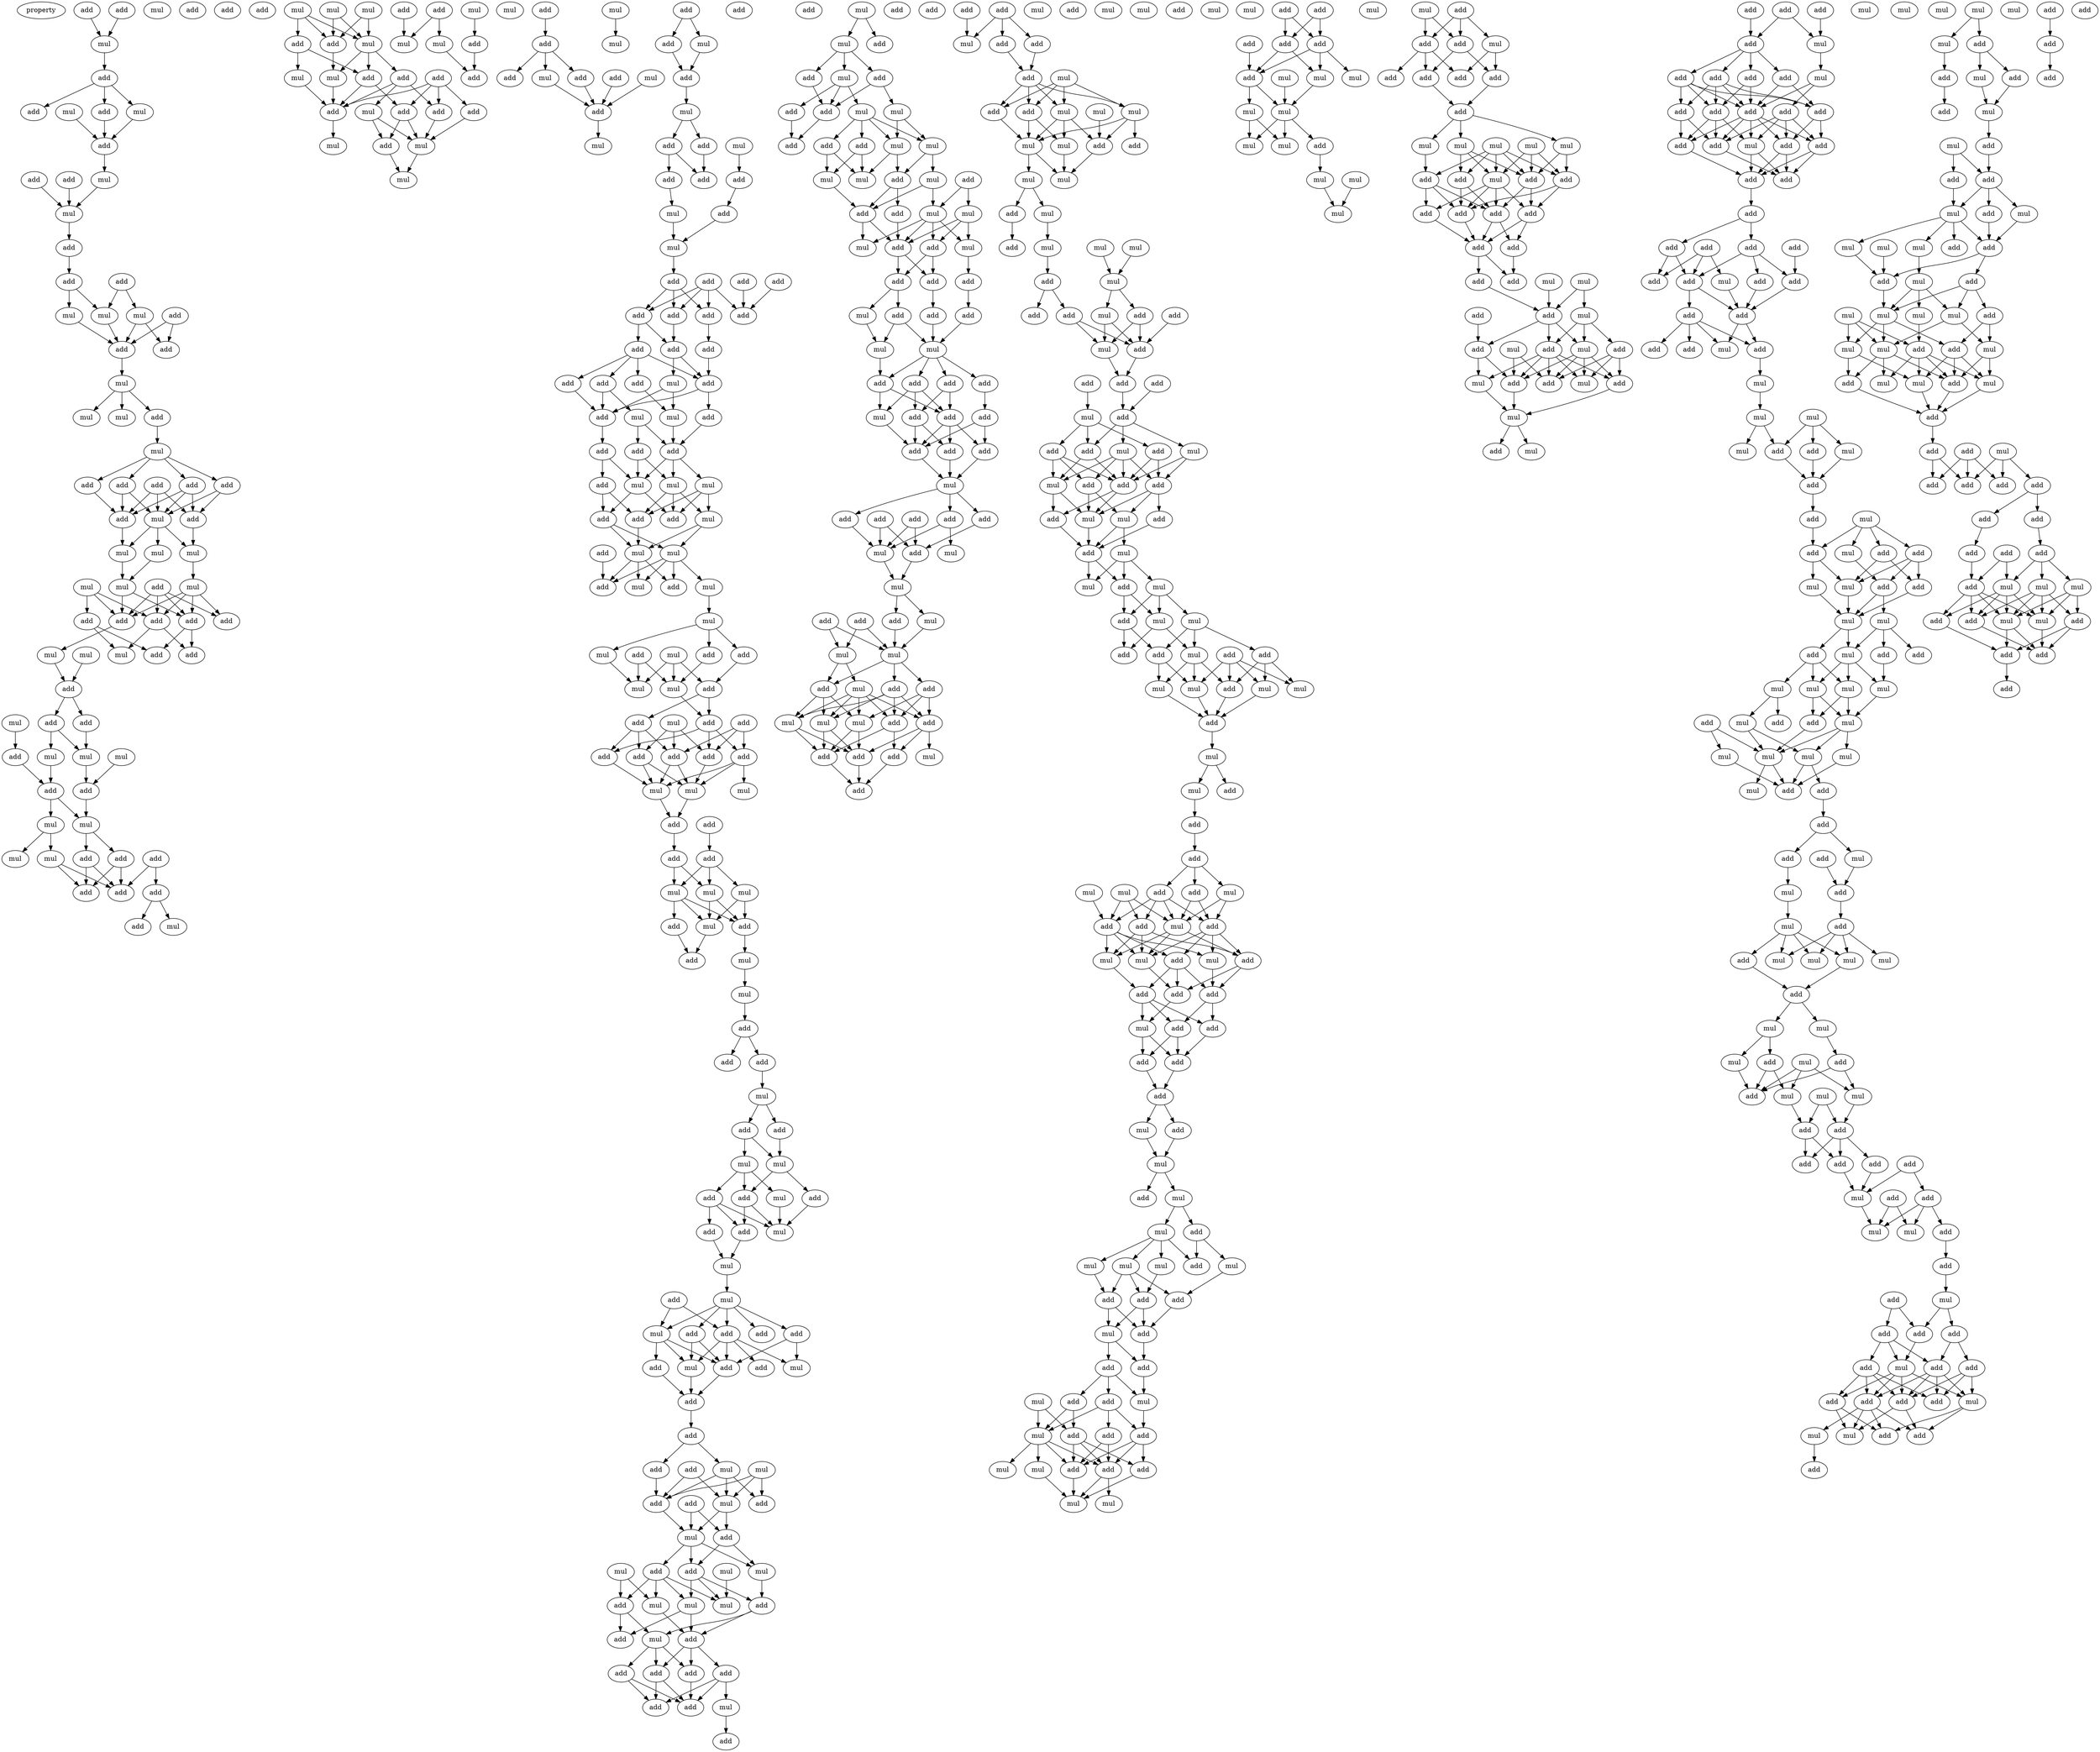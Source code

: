 digraph {
    node [fontcolor=black]
    property [mul=2,lf=1.9]
    0 [ label = add ];
    1 [ label = add ];
    2 [ label = mul ];
    3 [ label = add ];
    4 [ label = mul ];
    5 [ label = mul ];
    6 [ label = add ];
    7 [ label = add ];
    8 [ label = mul ];
    9 [ label = add ];
    10 [ label = add ];
    11 [ label = add ];
    12 [ label = add ];
    13 [ label = mul ];
    14 [ label = add ];
    15 [ label = add ];
    16 [ label = mul ];
    17 [ label = add ];
    18 [ label = add ];
    19 [ label = add ];
    20 [ label = mul ];
    21 [ label = add ];
    22 [ label = mul ];
    23 [ label = mul ];
    24 [ label = add ];
    25 [ label = add ];
    26 [ label = mul ];
    27 [ label = mul ];
    28 [ label = mul ];
    29 [ label = add ];
    30 [ label = mul ];
    31 [ label = add ];
    32 [ label = add ];
    33 [ label = add ];
    34 [ label = add ];
    35 [ label = add ];
    36 [ label = mul ];
    37 [ label = add ];
    38 [ label = add ];
    39 [ label = mul ];
    40 [ label = mul ];
    41 [ label = mul ];
    42 [ label = add ];
    43 [ label = mul ];
    44 [ label = mul ];
    45 [ label = mul ];
    46 [ label = add ];
    47 [ label = add ];
    48 [ label = add ];
    49 [ label = add ];
    50 [ label = add ];
    51 [ label = mul ];
    52 [ label = mul ];
    53 [ label = add ];
    54 [ label = add ];
    55 [ label = mul ];
    56 [ label = add ];
    57 [ label = add ];
    58 [ label = mul ];
    59 [ label = add ];
    60 [ label = add ];
    61 [ label = mul ];
    62 [ label = mul ];
    63 [ label = mul ];
    64 [ label = add ];
    65 [ label = add ];
    66 [ label = mul ];
    67 [ label = mul ];
    68 [ label = mul ];
    69 [ label = add ];
    70 [ label = mul ];
    71 [ label = add ];
    72 [ label = add ];
    73 [ label = add ];
    74 [ label = add ];
    75 [ label = add ];
    76 [ label = add ];
    77 [ label = mul ];
    78 [ label = mul ];
    79 [ label = mul ];
    80 [ label = mul ];
    81 [ label = mul ];
    82 [ label = add ];
    83 [ label = add ];
    84 [ label = add ];
    85 [ label = mul ];
    86 [ label = mul ];
    87 [ label = add ];
    88 [ label = add ];
    89 [ label = mul ];
    90 [ label = add ];
    91 [ label = add ];
    92 [ label = add ];
    93 [ label = add ];
    94 [ label = mul ];
    95 [ label = add ];
    96 [ label = mul ];
    97 [ label = mul ];
    98 [ label = add ];
    99 [ label = mul ];
    100 [ label = add ];
    101 [ label = mul ];
    102 [ label = add ];
    103 [ label = mul ];
    104 [ label = mul ];
    105 [ label = add ];
    106 [ label = add ];
    107 [ label = add ];
    108 [ label = add ];
    109 [ label = mul ];
    110 [ label = add ];
    111 [ label = add ];
    112 [ label = mul ];
    113 [ label = add ];
    114 [ label = mul ];
    115 [ label = mul ];
    116 [ label = mul ];
    117 [ label = add ];
    118 [ label = add ];
    119 [ label = add ];
    120 [ label = mul ];
    121 [ label = add ];
    122 [ label = mul ];
    123 [ label = add ];
    124 [ label = mul ];
    125 [ label = add ];
    126 [ label = add ];
    127 [ label = add ];
    128 [ label = add ];
    129 [ label = add ];
    130 [ label = mul ];
    131 [ label = add ];
    132 [ label = mul ];
    133 [ label = add ];
    134 [ label = add ];
    135 [ label = add ];
    136 [ label = add ];
    137 [ label = add ];
    138 [ label = add ];
    139 [ label = add ];
    140 [ label = add ];
    141 [ label = add ];
    142 [ label = add ];
    143 [ label = add ];
    144 [ label = mul ];
    145 [ label = add ];
    146 [ label = add ];
    147 [ label = add ];
    148 [ label = add ];
    149 [ label = add ];
    150 [ label = mul ];
    151 [ label = add ];
    152 [ label = mul ];
    153 [ label = add ];
    154 [ label = add ];
    155 [ label = add ];
    156 [ label = mul ];
    157 [ label = mul ];
    158 [ label = mul ];
    159 [ label = add ];
    160 [ label = add ];
    161 [ label = add ];
    162 [ label = mul ];
    163 [ label = add ];
    164 [ label = mul ];
    165 [ label = mul ];
    166 [ label = add ];
    167 [ label = add ];
    168 [ label = mul ];
    169 [ label = add ];
    170 [ label = mul ];
    171 [ label = mul ];
    172 [ label = add ];
    173 [ label = add ];
    174 [ label = add ];
    175 [ label = mul ];
    176 [ label = mul ];
    177 [ label = add ];
    178 [ label = mul ];
    179 [ label = mul ];
    180 [ label = add ];
    181 [ label = mul ];
    182 [ label = add ];
    183 [ label = add ];
    184 [ label = add ];
    185 [ label = add ];
    186 [ label = add ];
    187 [ label = add ];
    188 [ label = add ];
    189 [ label = mul ];
    190 [ label = mul ];
    191 [ label = mul ];
    192 [ label = add ];
    193 [ label = add ];
    194 [ label = add ];
    195 [ label = add ];
    196 [ label = mul ];
    197 [ label = mul ];
    198 [ label = mul ];
    199 [ label = mul ];
    200 [ label = add ];
    201 [ label = add ];
    202 [ label = mul ];
    203 [ label = add ];
    204 [ label = mul ];
    205 [ label = add ];
    206 [ label = add ];
    207 [ label = add ];
    208 [ label = mul ];
    209 [ label = add ];
    210 [ label = add ];
    211 [ label = mul ];
    212 [ label = mul ];
    213 [ label = mul ];
    214 [ label = add ];
    215 [ label = add ];
    216 [ label = add ];
    217 [ label = mul ];
    218 [ label = add ];
    219 [ label = add ];
    220 [ label = mul ];
    221 [ label = mul ];
    222 [ label = add ];
    223 [ label = mul ];
    224 [ label = add ];
    225 [ label = add ];
    226 [ label = add ];
    227 [ label = add ];
    228 [ label = add ];
    229 [ label = add ];
    230 [ label = mul ];
    231 [ label = mul ];
    232 [ label = add ];
    233 [ label = add ];
    234 [ label = add ];
    235 [ label = mul ];
    236 [ label = add ];
    237 [ label = add ];
    238 [ label = mul ];
    239 [ label = mul ];
    240 [ label = add ];
    241 [ label = add ];
    242 [ label = add ];
    243 [ label = mul ];
    244 [ label = add ];
    245 [ label = mul ];
    246 [ label = add ];
    247 [ label = add ];
    248 [ label = mul ];
    249 [ label = mul ];
    250 [ label = mul ];
    251 [ label = add ];
    252 [ label = mul ];
    253 [ label = mul ];
    254 [ label = add ];
    255 [ label = add ];
    256 [ label = add ];
    257 [ label = mul ];
    258 [ label = add ];
    259 [ label = add ];
    260 [ label = add ];
    261 [ label = add ];
    262 [ label = mul ];
    263 [ label = add ];
    264 [ label = add ];
    265 [ label = add ];
    266 [ label = mul ];
    267 [ label = mul ];
    268 [ label = add ];
    269 [ label = add ];
    270 [ label = add ];
    271 [ label = add ];
    272 [ label = mul ];
    273 [ label = mul ];
    274 [ label = add ];
    275 [ label = mul ];
    276 [ label = add ];
    277 [ label = add ];
    278 [ label = add ];
    279 [ label = mul ];
    280 [ label = add ];
    281 [ label = mul ];
    282 [ label = add ];
    283 [ label = mul ];
    284 [ label = add ];
    285 [ label = mul ];
    286 [ label = mul ];
    287 [ label = add ];
    288 [ label = add ];
    289 [ label = mul ];
    290 [ label = mul ];
    291 [ label = mul ];
    292 [ label = add ];
    293 [ label = mul ];
    294 [ label = add ];
    295 [ label = add ];
    296 [ label = add ];
    297 [ label = add ];
    298 [ label = mul ];
    299 [ label = add ];
    300 [ label = add ];
    301 [ label = add ];
    302 [ label = mul ];
    303 [ label = mul ];
    304 [ label = add ];
    305 [ label = add ];
    306 [ label = add ];
    307 [ label = add ];
    308 [ label = add ];
    309 [ label = add ];
    310 [ label = add ];
    311 [ label = mul ];
    312 [ label = add ];
    313 [ label = add ];
    314 [ label = add ];
    315 [ label = add ];
    316 [ label = mul ];
    317 [ label = add ];
    318 [ label = add ];
    319 [ label = add ];
    320 [ label = add ];
    321 [ label = add ];
    322 [ label = mul ];
    323 [ label = mul ];
    324 [ label = add ];
    325 [ label = mul ];
    326 [ label = add ];
    327 [ label = add ];
    328 [ label = mul ];
    329 [ label = add ];
    330 [ label = mul ];
    331 [ label = mul ];
    332 [ label = mul ];
    333 [ label = add ];
    334 [ label = add ];
    335 [ label = add ];
    336 [ label = mul ];
    337 [ label = mul ];
    338 [ label = mul ];
    339 [ label = add ];
    340 [ label = add ];
    341 [ label = add ];
    342 [ label = add ];
    343 [ label = mul ];
    344 [ label = add ];
    345 [ label = add ];
    346 [ label = add ];
    347 [ label = add ];
    348 [ label = add ];
    349 [ label = add ];
    350 [ label = mul ];
    351 [ label = add ];
    352 [ label = mul ];
    353 [ label = mul ];
    354 [ label = add ];
    355 [ label = mul ];
    356 [ label = mul ];
    357 [ label = add ];
    358 [ label = add ];
    359 [ label = mul ];
    360 [ label = mul ];
    361 [ label = add ];
    362 [ label = mul ];
    363 [ label = mul ];
    364 [ label = add ];
    365 [ label = mul ];
    366 [ label = add ];
    367 [ label = mul ];
    368 [ label = mul ];
    369 [ label = mul ];
    370 [ label = add ];
    371 [ label = mul ];
    372 [ label = add ];
    373 [ label = add ];
    374 [ label = add ];
    375 [ label = add ];
    376 [ label = mul ];
    377 [ label = mul ];
    378 [ label = add ];
    379 [ label = add ];
    380 [ label = mul ];
    381 [ label = add ];
    382 [ label = add ];
    383 [ label = add ];
    384 [ label = mul ];
    385 [ label = add ];
    386 [ label = mul ];
    387 [ label = add ];
    388 [ label = add ];
    389 [ label = mul ];
    390 [ label = add ];
    391 [ label = mul ];
    392 [ label = add ];
    393 [ label = add ];
    394 [ label = add ];
    395 [ label = add ];
    396 [ label = add ];
    397 [ label = mul ];
    398 [ label = mul ];
    399 [ label = mul ];
    400 [ label = add ];
    401 [ label = mul ];
    402 [ label = mul ];
    403 [ label = mul ];
    404 [ label = mul ];
    405 [ label = add ];
    406 [ label = add ];
    407 [ label = mul ];
    408 [ label = mul ];
    409 [ label = add ];
    410 [ label = mul ];
    411 [ label = add ];
    412 [ label = add ];
    413 [ label = add ];
    414 [ label = add ];
    415 [ label = mul ];
    416 [ label = mul ];
    417 [ label = mul ];
    418 [ label = mul ];
    419 [ label = add ];
    420 [ label = mul ];
    421 [ label = mul ];
    422 [ label = add ];
    423 [ label = add ];
    424 [ label = add ];
    425 [ label = add ];
    426 [ label = mul ];
    427 [ label = mul ];
    428 [ label = mul ];
    429 [ label = add ];
    430 [ label = add ];
    431 [ label = mul ];
    432 [ label = add ];
    433 [ label = add ];
    434 [ label = add ];
    435 [ label = mul ];
    436 [ label = add ];
    437 [ label = mul ];
    438 [ label = mul ];
    439 [ label = add ];
    440 [ label = add ];
    441 [ label = add ];
    442 [ label = add ];
    443 [ label = add ];
    444 [ label = mul ];
    445 [ label = add ];
    446 [ label = add ];
    447 [ label = add ];
    448 [ label = add ];
    449 [ label = mul ];
    450 [ label = mul ];
    451 [ label = add ];
    452 [ label = mul ];
    453 [ label = add ];
    454 [ label = mul ];
    455 [ label = add ];
    456 [ label = mul ];
    457 [ label = mul ];
    458 [ label = add ];
    459 [ label = mul ];
    460 [ label = mul ];
    461 [ label = mul ];
    462 [ label = add ];
    463 [ label = add ];
    464 [ label = add ];
    465 [ label = mul ];
    466 [ label = add ];
    467 [ label = add ];
    468 [ label = add ];
    469 [ label = mul ];
    470 [ label = add ];
    471 [ label = add ];
    472 [ label = mul ];
    473 [ label = add ];
    474 [ label = mul ];
    475 [ label = add ];
    476 [ label = add ];
    477 [ label = mul ];
    478 [ label = add ];
    479 [ label = add ];
    480 [ label = mul ];
    481 [ label = add ];
    482 [ label = mul ];
    483 [ label = mul ];
    484 [ label = mul ];
    485 [ label = add ];
    486 [ label = add ];
    487 [ label = add ];
    488 [ label = add ];
    489 [ label = add ];
    490 [ label = mul ];
    491 [ label = add ];
    492 [ label = mul ];
    493 [ label = mul ];
    494 [ label = mul ];
    495 [ label = mul ];
    496 [ label = mul ];
    497 [ label = mul ];
    498 [ label = add ];
    499 [ label = mul ];
    500 [ label = mul ];
    501 [ label = mul ];
    502 [ label = mul ];
    503 [ label = mul ];
    504 [ label = add ];
    505 [ label = add ];
    506 [ label = mul ];
    507 [ label = add ];
    508 [ label = add ];
    509 [ label = add ];
    510 [ label = add ];
    511 [ label = add ];
    512 [ label = add ];
    513 [ label = mul ];
    514 [ label = mul ];
    515 [ label = mul ];
    516 [ label = mul ];
    517 [ label = mul ];
    518 [ label = mul ];
    519 [ label = add ];
    520 [ label = add ];
    521 [ label = add ];
    522 [ label = add ];
    523 [ label = add ];
    524 [ label = add ];
    525 [ label = add ];
    526 [ label = add ];
    527 [ label = add ];
    528 [ label = add ];
    529 [ label = mul ];
    530 [ label = add ];
    531 [ label = add ];
    532 [ label = mul ];
    533 [ label = add ];
    534 [ label = mul ];
    535 [ label = add ];
    536 [ label = mul ];
    537 [ label = add ];
    538 [ label = add ];
    539 [ label = mul ];
    540 [ label = add ];
    541 [ label = mul ];
    542 [ label = add ];
    543 [ label = add ];
    544 [ label = mul ];
    545 [ label = add ];
    546 [ label = mul ];
    547 [ label = add ];
    548 [ label = add ];
    549 [ label = add ];
    550 [ label = add ];
    551 [ label = mul ];
    552 [ label = mul ];
    553 [ label = add ];
    554 [ label = add ];
    555 [ label = add ];
    556 [ label = add ];
    557 [ label = add ];
    558 [ label = mul ];
    559 [ label = add ];
    560 [ label = add ];
    561 [ label = add ];
    562 [ label = add ];
    563 [ label = add ];
    564 [ label = add ];
    565 [ label = add ];
    566 [ label = add ];
    567 [ label = mul ];
    568 [ label = add ];
    569 [ label = add ];
    570 [ label = add ];
    571 [ label = add ];
    572 [ label = add ];
    573 [ label = add ];
    574 [ label = add ];
    575 [ label = add ];
    576 [ label = add ];
    577 [ label = mul ];
    578 [ label = add ];
    579 [ label = add ];
    580 [ label = add ];
    581 [ label = add ];
    582 [ label = add ];
    583 [ label = add ];
    584 [ label = mul ];
    585 [ label = add ];
    586 [ label = add ];
    587 [ label = mul ];
    588 [ label = mul ];
    589 [ label = mul ];
    590 [ label = mul ];
    591 [ label = mul ];
    592 [ label = add ];
    593 [ label = add ];
    594 [ label = mul ];
    595 [ label = mul ];
    596 [ label = add ];
    597 [ label = add ];
    598 [ label = mul ];
    599 [ label = add ];
    600 [ label = add ];
    601 [ label = add ];
    602 [ label = mul ];
    603 [ label = mul ];
    604 [ label = mul ];
    605 [ label = add ];
    606 [ label = add ];
    607 [ label = mul ];
    608 [ label = mul ];
    609 [ label = add ];
    610 [ label = add ];
    611 [ label = mul ];
    612 [ label = add ];
    613 [ label = mul ];
    614 [ label = mul ];
    615 [ label = mul ];
    616 [ label = mul ];
    617 [ label = add ];
    618 [ label = add ];
    619 [ label = mul ];
    620 [ label = mul ];
    621 [ label = add ];
    622 [ label = mul ];
    623 [ label = mul ];
    624 [ label = mul ];
    625 [ label = mul ];
    626 [ label = mul ];
    627 [ label = add ];
    628 [ label = add ];
    629 [ label = add ];
    630 [ label = add ];
    631 [ label = mul ];
    632 [ label = add ];
    633 [ label = mul ];
    634 [ label = mul ];
    635 [ label = add ];
    636 [ label = mul ];
    637 [ label = add ];
    638 [ label = mul ];
    639 [ label = add ];
    640 [ label = mul ];
    641 [ label = mul ];
    642 [ label = mul ];
    643 [ label = add ];
    644 [ label = mul ];
    645 [ label = mul ];
    646 [ label = mul ];
    647 [ label = mul ];
    648 [ label = add ];
    649 [ label = add ];
    650 [ label = mul ];
    651 [ label = add ];
    652 [ label = mul ];
    653 [ label = mul ];
    654 [ label = add ];
    655 [ label = add ];
    656 [ label = add ];
    657 [ label = add ];
    658 [ label = add ];
    659 [ label = add ];
    660 [ label = mul ];
    661 [ label = add ];
    662 [ label = add ];
    663 [ label = mul ];
    664 [ label = mul ];
    665 [ label = add ];
    666 [ label = add ];
    667 [ label = mul ];
    668 [ label = add ];
    669 [ label = add ];
    670 [ label = add ];
    671 [ label = add ];
    672 [ label = mul ];
    673 [ label = add ];
    674 [ label = add ];
    675 [ label = add ];
    676 [ label = add ];
    677 [ label = add ];
    678 [ label = add ];
    679 [ label = mul ];
    680 [ label = add ];
    681 [ label = add ];
    682 [ label = add ];
    683 [ label = mul ];
    684 [ label = mul ];
    685 [ label = add ];
    686 [ label = mul ];
    687 [ label = mul ];
    688 [ label = add ];
    689 [ label = mul ];
    690 [ label = mul ];
    691 [ label = add ];
    692 [ label = add ];
    693 [ label = add ];
    694 [ label = mul ];
    695 [ label = add ];
    696 [ label = mul ];
    697 [ label = add ];
    698 [ label = add ];
    699 [ label = add ];
    700 [ label = mul ];
    701 [ label = mul ];
    702 [ label = mul ];
    703 [ label = mul ];
    704 [ label = mul ];
    705 [ label = add ];
    706 [ label = add ];
    707 [ label = add ];
    708 [ label = mul ];
    709 [ label = add ];
    710 [ label = mul ];
    711 [ label = mul ];
    712 [ label = mul ];
    713 [ label = mul ];
    714 [ label = add ];
    715 [ label = mul ];
    716 [ label = add ];
    717 [ label = add ];
    718 [ label = mul ];
    719 [ label = mul ];
    720 [ label = mul ];
    721 [ label = mul ];
    722 [ label = mul ];
    723 [ label = add ];
    724 [ label = add ];
    725 [ label = add ];
    726 [ label = add ];
    727 [ label = mul ];
    728 [ label = add ];
    729 [ label = add ];
    730 [ label = add ];
    731 [ label = add ];
    732 [ label = add ];
    733 [ label = add ];
    734 [ label = add ];
    735 [ label = add ];
    736 [ label = add ];
    737 [ label = add ];
    738 [ label = add ];
    739 [ label = mul ];
    740 [ label = mul ];
    741 [ label = mul ];
    742 [ label = mul ];
    743 [ label = add ];
    744 [ label = add ];
    745 [ label = add ];
    746 [ label = mul ];
    747 [ label = add ];
    748 [ label = add ];
    749 [ label = add ];
    750 [ label = add ];
    751 [ label = add ];
    752 [ label = add ];
    753 [ label = add ];
    0 -> 2 [ name = 0 ];
    1 -> 2 [ name = 1 ];
    2 -> 3 [ name = 2 ];
    3 -> 5 [ name = 3 ];
    3 -> 6 [ name = 4 ];
    3 -> 7 [ name = 5 ];
    4 -> 9 [ name = 6 ];
    5 -> 9 [ name = 7 ];
    6 -> 9 [ name = 8 ];
    9 -> 13 [ name = 9 ];
    11 -> 16 [ name = 10 ];
    12 -> 16 [ name = 11 ];
    13 -> 16 [ name = 12 ];
    16 -> 17 [ name = 13 ];
    17 -> 19 [ name = 14 ];
    18 -> 22 [ name = 15 ];
    18 -> 23 [ name = 16 ];
    19 -> 20 [ name = 17 ];
    19 -> 22 [ name = 18 ];
    20 -> 25 [ name = 19 ];
    21 -> 24 [ name = 20 ];
    21 -> 25 [ name = 21 ];
    22 -> 25 [ name = 22 ];
    23 -> 24 [ name = 23 ];
    23 -> 25 [ name = 24 ];
    25 -> 26 [ name = 25 ];
    26 -> 27 [ name = 26 ];
    26 -> 28 [ name = 27 ];
    26 -> 29 [ name = 28 ];
    29 -> 30 [ name = 29 ];
    30 -> 31 [ name = 30 ];
    30 -> 32 [ name = 31 ];
    30 -> 33 [ name = 32 ];
    30 -> 35 [ name = 33 ];
    31 -> 36 [ name = 34 ];
    31 -> 37 [ name = 35 ];
    31 -> 38 [ name = 36 ];
    32 -> 36 [ name = 37 ];
    32 -> 37 [ name = 38 ];
    33 -> 36 [ name = 39 ];
    33 -> 38 [ name = 40 ];
    34 -> 36 [ name = 41 ];
    34 -> 37 [ name = 42 ];
    34 -> 38 [ name = 43 ];
    35 -> 37 [ name = 44 ];
    36 -> 39 [ name = 45 ];
    36 -> 40 [ name = 46 ];
    36 -> 41 [ name = 47 ];
    37 -> 41 [ name = 48 ];
    38 -> 39 [ name = 49 ];
    39 -> 43 [ name = 50 ];
    40 -> 44 [ name = 51 ];
    41 -> 44 [ name = 52 ];
    42 -> 46 [ name = 53 ];
    42 -> 47 [ name = 54 ];
    42 -> 48 [ name = 55 ];
    42 -> 50 [ name = 56 ];
    43 -> 46 [ name = 57 ];
    43 -> 47 [ name = 58 ];
    43 -> 48 [ name = 59 ];
    43 -> 50 [ name = 60 ];
    44 -> 47 [ name = 61 ];
    44 -> 50 [ name = 62 ];
    45 -> 46 [ name = 63 ];
    45 -> 49 [ name = 64 ];
    45 -> 50 [ name = 65 ];
    46 -> 51 [ name = 66 ];
    46 -> 54 [ name = 67 ];
    47 -> 53 [ name = 68 ];
    47 -> 54 [ name = 69 ];
    49 -> 51 [ name = 70 ];
    49 -> 53 [ name = 71 ];
    50 -> 55 [ name = 72 ];
    52 -> 56 [ name = 73 ];
    55 -> 56 [ name = 74 ];
    56 -> 57 [ name = 75 ];
    56 -> 59 [ name = 76 ];
    57 -> 62 [ name = 77 ];
    58 -> 60 [ name = 78 ];
    59 -> 61 [ name = 79 ];
    59 -> 62 [ name = 80 ];
    60 -> 65 [ name = 81 ];
    61 -> 65 [ name = 82 ];
    62 -> 64 [ name = 83 ];
    63 -> 64 [ name = 84 ];
    64 -> 67 [ name = 85 ];
    65 -> 66 [ name = 86 ];
    65 -> 67 [ name = 87 ];
    66 -> 68 [ name = 88 ];
    66 -> 70 [ name = 89 ];
    67 -> 71 [ name = 90 ];
    67 -> 72 [ name = 91 ];
    68 -> 74 [ name = 92 ];
    68 -> 75 [ name = 93 ];
    69 -> 73 [ name = 94 ];
    69 -> 75 [ name = 95 ];
    71 -> 74 [ name = 96 ];
    71 -> 75 [ name = 97 ];
    72 -> 74 [ name = 98 ];
    72 -> 75 [ name = 99 ];
    73 -> 76 [ name = 100 ];
    73 -> 77 [ name = 101 ];
    78 -> 81 [ name = 102 ];
    78 -> 83 [ name = 103 ];
    79 -> 81 [ name = 104 ];
    79 -> 83 [ name = 105 ];
    80 -> 81 [ name = 106 ];
    80 -> 82 [ name = 107 ];
    80 -> 83 [ name = 108 ];
    81 -> 86 [ name = 109 ];
    81 -> 87 [ name = 110 ];
    81 -> 88 [ name = 111 ];
    82 -> 85 [ name = 112 ];
    82 -> 88 [ name = 113 ];
    83 -> 86 [ name = 114 ];
    84 -> 90 [ name = 115 ];
    84 -> 91 [ name = 116 ];
    84 -> 92 [ name = 117 ];
    84 -> 93 [ name = 118 ];
    85 -> 91 [ name = 119 ];
    86 -> 91 [ name = 120 ];
    87 -> 89 [ name = 121 ];
    87 -> 91 [ name = 122 ];
    87 -> 92 [ name = 123 ];
    88 -> 91 [ name = 124 ];
    88 -> 93 [ name = 125 ];
    89 -> 95 [ name = 126 ];
    89 -> 96 [ name = 127 ];
    90 -> 96 [ name = 128 ];
    91 -> 94 [ name = 129 ];
    92 -> 96 [ name = 130 ];
    93 -> 95 [ name = 131 ];
    93 -> 96 [ name = 132 ];
    95 -> 97 [ name = 133 ];
    96 -> 97 [ name = 134 ];
    98 -> 104 [ name = 135 ];
    99 -> 102 [ name = 136 ];
    100 -> 103 [ name = 137 ];
    100 -> 104 [ name = 138 ];
    102 -> 106 [ name = 139 ];
    103 -> 106 [ name = 140 ];
    105 -> 107 [ name = 141 ];
    107 -> 108 [ name = 142 ];
    107 -> 109 [ name = 143 ];
    107 -> 111 [ name = 144 ];
    109 -> 113 [ name = 145 ];
    110 -> 113 [ name = 146 ];
    111 -> 113 [ name = 147 ];
    112 -> 113 [ name = 148 ];
    113 -> 115 [ name = 149 ];
    114 -> 116 [ name = 150 ];
    117 -> 119 [ name = 151 ];
    117 -> 120 [ name = 152 ];
    119 -> 121 [ name = 153 ];
    120 -> 121 [ name = 154 ];
    121 -> 122 [ name = 155 ];
    122 -> 123 [ name = 156 ];
    122 -> 125 [ name = 157 ];
    123 -> 126 [ name = 158 ];
    123 -> 127 [ name = 159 ];
    124 -> 128 [ name = 160 ];
    125 -> 126 [ name = 161 ];
    127 -> 130 [ name = 162 ];
    128 -> 131 [ name = 163 ];
    130 -> 132 [ name = 164 ];
    131 -> 132 [ name = 165 ];
    132 -> 135 [ name = 166 ];
    133 -> 140 [ name = 167 ];
    134 -> 137 [ name = 168 ];
    134 -> 138 [ name = 169 ];
    134 -> 139 [ name = 170 ];
    134 -> 140 [ name = 171 ];
    135 -> 137 [ name = 172 ];
    135 -> 138 [ name = 173 ];
    135 -> 139 [ name = 174 ];
    136 -> 140 [ name = 175 ];
    137 -> 141 [ name = 176 ];
    137 -> 143 [ name = 177 ];
    138 -> 142 [ name = 178 ];
    139 -> 143 [ name = 179 ];
    141 -> 145 [ name = 180 ];
    141 -> 146 [ name = 181 ];
    141 -> 147 [ name = 182 ];
    141 -> 148 [ name = 183 ];
    142 -> 146 [ name = 184 ];
    143 -> 144 [ name = 185 ];
    143 -> 146 [ name = 186 ];
    144 -> 149 [ name = 187 ];
    144 -> 150 [ name = 188 ];
    145 -> 150 [ name = 189 ];
    146 -> 149 [ name = 190 ];
    146 -> 151 [ name = 191 ];
    147 -> 149 [ name = 192 ];
    148 -> 149 [ name = 193 ];
    148 -> 152 [ name = 194 ];
    149 -> 153 [ name = 195 ];
    150 -> 154 [ name = 196 ];
    151 -> 154 [ name = 197 ];
    152 -> 154 [ name = 198 ];
    152 -> 155 [ name = 199 ];
    153 -> 158 [ name = 200 ];
    153 -> 159 [ name = 201 ];
    154 -> 156 [ name = 202 ];
    154 -> 157 [ name = 203 ];
    154 -> 158 [ name = 204 ];
    155 -> 157 [ name = 205 ];
    155 -> 158 [ name = 206 ];
    156 -> 160 [ name = 207 ];
    156 -> 162 [ name = 208 ];
    156 -> 163 [ name = 209 ];
    157 -> 160 [ name = 210 ];
    157 -> 162 [ name = 211 ];
    157 -> 163 [ name = 212 ];
    158 -> 161 [ name = 213 ];
    158 -> 163 [ name = 214 ];
    159 -> 160 [ name = 215 ];
    159 -> 161 [ name = 216 ];
    160 -> 164 [ name = 217 ];
    161 -> 164 [ name = 218 ];
    161 -> 165 [ name = 219 ];
    162 -> 164 [ name = 220 ];
    162 -> 165 [ name = 221 ];
    164 -> 167 [ name = 222 ];
    164 -> 169 [ name = 223 ];
    164 -> 170 [ name = 224 ];
    165 -> 167 [ name = 225 ];
    165 -> 168 [ name = 226 ];
    165 -> 169 [ name = 227 ];
    165 -> 170 [ name = 228 ];
    166 -> 167 [ name = 229 ];
    168 -> 171 [ name = 230 ];
    171 -> 173 [ name = 231 ];
    171 -> 174 [ name = 232 ];
    171 -> 175 [ name = 233 ];
    172 -> 178 [ name = 234 ];
    172 -> 179 [ name = 235 ];
    173 -> 177 [ name = 236 ];
    174 -> 179 [ name = 237 ];
    175 -> 178 [ name = 238 ];
    176 -> 177 [ name = 239 ];
    176 -> 178 [ name = 240 ];
    176 -> 179 [ name = 241 ];
    177 -> 180 [ name = 242 ];
    177 -> 183 [ name = 243 ];
    179 -> 180 [ name = 244 ];
    180 -> 184 [ name = 245 ];
    180 -> 186 [ name = 246 ];
    180 -> 187 [ name = 247 ];
    181 -> 184 [ name = 248 ];
    181 -> 185 [ name = 249 ];
    181 -> 188 [ name = 250 ];
    182 -> 184 [ name = 251 ];
    182 -> 185 [ name = 252 ];
    182 -> 187 [ name = 253 ];
    183 -> 185 [ name = 254 ];
    183 -> 186 [ name = 255 ];
    183 -> 188 [ name = 256 ];
    184 -> 190 [ name = 257 ];
    185 -> 190 [ name = 258 ];
    185 -> 191 [ name = 259 ];
    186 -> 191 [ name = 260 ];
    187 -> 189 [ name = 261 ];
    187 -> 190 [ name = 262 ];
    187 -> 191 [ name = 263 ];
    188 -> 190 [ name = 264 ];
    188 -> 191 [ name = 265 ];
    190 -> 193 [ name = 266 ];
    191 -> 193 [ name = 267 ];
    192 -> 195 [ name = 268 ];
    193 -> 194 [ name = 269 ];
    194 -> 196 [ name = 270 ];
    194 -> 198 [ name = 271 ];
    195 -> 196 [ name = 272 ];
    195 -> 197 [ name = 273 ];
    195 -> 198 [ name = 274 ];
    196 -> 199 [ name = 275 ];
    196 -> 200 [ name = 276 ];
    196 -> 201 [ name = 277 ];
    197 -> 199 [ name = 278 ];
    197 -> 200 [ name = 279 ];
    198 -> 199 [ name = 280 ];
    198 -> 200 [ name = 281 ];
    199 -> 203 [ name = 282 ];
    200 -> 202 [ name = 283 ];
    201 -> 203 [ name = 284 ];
    202 -> 204 [ name = 285 ];
    204 -> 205 [ name = 286 ];
    205 -> 206 [ name = 287 ];
    205 -> 207 [ name = 288 ];
    207 -> 208 [ name = 289 ];
    208 -> 209 [ name = 290 ];
    208 -> 210 [ name = 291 ];
    209 -> 211 [ name = 292 ];
    209 -> 212 [ name = 293 ];
    210 -> 212 [ name = 294 ];
    211 -> 213 [ name = 295 ];
    211 -> 215 [ name = 296 ];
    211 -> 216 [ name = 297 ];
    212 -> 214 [ name = 298 ];
    212 -> 215 [ name = 299 ];
    213 -> 217 [ name = 300 ];
    214 -> 217 [ name = 301 ];
    215 -> 217 [ name = 302 ];
    215 -> 219 [ name = 303 ];
    216 -> 217 [ name = 304 ];
    216 -> 218 [ name = 305 ];
    216 -> 219 [ name = 306 ];
    218 -> 220 [ name = 307 ];
    219 -> 220 [ name = 308 ];
    220 -> 221 [ name = 309 ];
    221 -> 223 [ name = 310 ];
    221 -> 224 [ name = 311 ];
    221 -> 225 [ name = 312 ];
    221 -> 226 [ name = 313 ];
    221 -> 227 [ name = 314 ];
    222 -> 223 [ name = 315 ];
    222 -> 226 [ name = 316 ];
    223 -> 228 [ name = 317 ];
    223 -> 229 [ name = 318 ];
    223 -> 231 [ name = 319 ];
    225 -> 228 [ name = 320 ];
    225 -> 231 [ name = 321 ];
    226 -> 228 [ name = 322 ];
    226 -> 230 [ name = 323 ];
    226 -> 231 [ name = 324 ];
    226 -> 232 [ name = 325 ];
    227 -> 228 [ name = 326 ];
    227 -> 230 [ name = 327 ];
    228 -> 233 [ name = 328 ];
    229 -> 233 [ name = 329 ];
    231 -> 233 [ name = 330 ];
    233 -> 234 [ name = 331 ];
    234 -> 237 [ name = 332 ];
    234 -> 238 [ name = 333 ];
    235 -> 239 [ name = 334 ];
    235 -> 240 [ name = 335 ];
    235 -> 242 [ name = 336 ];
    236 -> 239 [ name = 337 ];
    236 -> 240 [ name = 338 ];
    237 -> 240 [ name = 339 ];
    238 -> 239 [ name = 340 ];
    238 -> 240 [ name = 341 ];
    238 -> 242 [ name = 342 ];
    239 -> 243 [ name = 343 ];
    239 -> 244 [ name = 344 ];
    240 -> 243 [ name = 345 ];
    241 -> 243 [ name = 346 ];
    241 -> 244 [ name = 347 ];
    243 -> 245 [ name = 348 ];
    243 -> 246 [ name = 349 ];
    243 -> 247 [ name = 350 ];
    244 -> 245 [ name = 351 ];
    244 -> 246 [ name = 352 ];
    245 -> 254 [ name = 353 ];
    246 -> 250 [ name = 354 ];
    246 -> 253 [ name = 355 ];
    246 -> 254 [ name = 356 ];
    247 -> 250 [ name = 357 ];
    247 -> 251 [ name = 358 ];
    247 -> 252 [ name = 359 ];
    247 -> 253 [ name = 360 ];
    248 -> 250 [ name = 361 ];
    249 -> 251 [ name = 362 ];
    249 -> 252 [ name = 363 ];
    251 -> 255 [ name = 364 ];
    251 -> 257 [ name = 365 ];
    252 -> 256 [ name = 366 ];
    253 -> 255 [ name = 367 ];
    253 -> 256 [ name = 368 ];
    254 -> 256 [ name = 369 ];
    254 -> 257 [ name = 370 ];
    256 -> 259 [ name = 371 ];
    256 -> 260 [ name = 372 ];
    256 -> 261 [ name = 373 ];
    257 -> 258 [ name = 374 ];
    257 -> 259 [ name = 375 ];
    257 -> 261 [ name = 376 ];
    258 -> 263 [ name = 377 ];
    258 -> 264 [ name = 378 ];
    259 -> 264 [ name = 379 ];
    260 -> 262 [ name = 380 ];
    260 -> 263 [ name = 381 ];
    260 -> 264 [ name = 382 ];
    261 -> 263 [ name = 383 ];
    261 -> 264 [ name = 384 ];
    262 -> 265 [ name = 385 ];
    266 -> 267 [ name = 386 ];
    266 -> 268 [ name = 387 ];
    267 -> 269 [ name = 388 ];
    267 -> 270 [ name = 389 ];
    267 -> 272 [ name = 390 ];
    269 -> 274 [ name = 391 ];
    270 -> 274 [ name = 392 ];
    270 -> 275 [ name = 393 ];
    272 -> 273 [ name = 394 ];
    272 -> 274 [ name = 395 ];
    272 -> 276 [ name = 396 ];
    273 -> 277 [ name = 397 ];
    273 -> 279 [ name = 398 ];
    273 -> 280 [ name = 399 ];
    273 -> 281 [ name = 400 ];
    274 -> 278 [ name = 401 ];
    275 -> 279 [ name = 402 ];
    275 -> 281 [ name = 403 ];
    276 -> 278 [ name = 404 ];
    277 -> 285 [ name = 405 ];
    277 -> 286 [ name = 406 ];
    279 -> 282 [ name = 407 ];
    279 -> 285 [ name = 408 ];
    280 -> 285 [ name = 409 ];
    280 -> 286 [ name = 410 ];
    281 -> 282 [ name = 411 ];
    281 -> 283 [ name = 412 ];
    282 -> 287 [ name = 413 ];
    282 -> 288 [ name = 414 ];
    283 -> 288 [ name = 415 ];
    283 -> 290 [ name = 416 ];
    284 -> 289 [ name = 417 ];
    284 -> 290 [ name = 418 ];
    286 -> 288 [ name = 419 ];
    287 -> 292 [ name = 420 ];
    288 -> 292 [ name = 421 ];
    288 -> 293 [ name = 422 ];
    289 -> 291 [ name = 423 ];
    289 -> 292 [ name = 424 ];
    289 -> 294 [ name = 425 ];
    290 -> 291 [ name = 426 ];
    290 -> 292 [ name = 427 ];
    290 -> 293 [ name = 428 ];
    290 -> 294 [ name = 429 ];
    291 -> 297 [ name = 430 ];
    292 -> 295 [ name = 431 ];
    292 -> 296 [ name = 432 ];
    294 -> 295 [ name = 433 ];
    294 -> 296 [ name = 434 ];
    295 -> 298 [ name = 435 ];
    295 -> 299 [ name = 436 ];
    296 -> 301 [ name = 437 ];
    297 -> 300 [ name = 438 ];
    298 -> 303 [ name = 439 ];
    299 -> 302 [ name = 440 ];
    299 -> 303 [ name = 441 ];
    300 -> 302 [ name = 442 ];
    301 -> 302 [ name = 443 ];
    302 -> 304 [ name = 444 ];
    302 -> 305 [ name = 445 ];
    302 -> 306 [ name = 446 ];
    302 -> 307 [ name = 447 ];
    303 -> 306 [ name = 448 ];
    304 -> 309 [ name = 449 ];
    304 -> 312 [ name = 450 ];
    305 -> 309 [ name = 451 ];
    305 -> 311 [ name = 452 ];
    305 -> 312 [ name = 453 ];
    306 -> 309 [ name = 454 ];
    306 -> 311 [ name = 455 ];
    307 -> 310 [ name = 456 ];
    309 -> 313 [ name = 457 ];
    309 -> 314 [ name = 458 ];
    309 -> 315 [ name = 459 ];
    310 -> 314 [ name = 460 ];
    310 -> 315 [ name = 461 ];
    311 -> 314 [ name = 462 ];
    312 -> 313 [ name = 463 ];
    312 -> 314 [ name = 464 ];
    313 -> 316 [ name = 465 ];
    314 -> 316 [ name = 466 ];
    315 -> 316 [ name = 467 ];
    316 -> 318 [ name = 468 ];
    316 -> 319 [ name = 469 ];
    316 -> 321 [ name = 470 ];
    317 -> 322 [ name = 471 ];
    317 -> 324 [ name = 472 ];
    318 -> 322 [ name = 473 ];
    319 -> 324 [ name = 474 ];
    320 -> 322 [ name = 475 ];
    320 -> 324 [ name = 476 ];
    321 -> 322 [ name = 477 ];
    321 -> 323 [ name = 478 ];
    322 -> 325 [ name = 479 ];
    324 -> 325 [ name = 480 ];
    325 -> 326 [ name = 481 ];
    325 -> 328 [ name = 482 ];
    326 -> 330 [ name = 483 ];
    327 -> 330 [ name = 484 ];
    327 -> 331 [ name = 485 ];
    328 -> 330 [ name = 486 ];
    329 -> 330 [ name = 487 ];
    329 -> 331 [ name = 488 ];
    330 -> 333 [ name = 489 ];
    330 -> 334 [ name = 490 ];
    330 -> 335 [ name = 491 ];
    331 -> 332 [ name = 492 ];
    331 -> 333 [ name = 493 ];
    332 -> 336 [ name = 494 ];
    332 -> 337 [ name = 495 ];
    332 -> 338 [ name = 496 ];
    332 -> 339 [ name = 497 ];
    332 -> 340 [ name = 498 ];
    333 -> 336 [ name = 499 ];
    333 -> 337 [ name = 500 ];
    333 -> 338 [ name = 501 ];
    334 -> 337 [ name = 502 ];
    334 -> 339 [ name = 503 ];
    334 -> 340 [ name = 504 ];
    335 -> 336 [ name = 505 ];
    335 -> 338 [ name = 506 ];
    335 -> 339 [ name = 507 ];
    335 -> 340 [ name = 508 ];
    336 -> 342 [ name = 509 ];
    336 -> 344 [ name = 510 ];
    337 -> 342 [ name = 511 ];
    337 -> 344 [ name = 512 ];
    338 -> 342 [ name = 513 ];
    338 -> 344 [ name = 514 ];
    339 -> 341 [ name = 515 ];
    339 -> 342 [ name = 516 ];
    339 -> 343 [ name = 517 ];
    340 -> 341 [ name = 518 ];
    340 -> 344 [ name = 519 ];
    341 -> 345 [ name = 520 ];
    342 -> 345 [ name = 521 ];
    344 -> 345 [ name = 522 ];
    346 -> 350 [ name = 523 ];
    347 -> 348 [ name = 524 ];
    347 -> 349 [ name = 525 ];
    347 -> 350 [ name = 526 ];
    348 -> 351 [ name = 527 ];
    349 -> 351 [ name = 528 ];
    351 -> 353 [ name = 529 ];
    351 -> 354 [ name = 530 ];
    351 -> 355 [ name = 531 ];
    351 -> 357 [ name = 532 ];
    352 -> 353 [ name = 533 ];
    352 -> 354 [ name = 534 ];
    352 -> 355 [ name = 535 ];
    352 -> 357 [ name = 536 ];
    353 -> 358 [ name = 537 ];
    353 -> 360 [ name = 538 ];
    353 -> 361 [ name = 539 ];
    354 -> 359 [ name = 540 ];
    354 -> 360 [ name = 541 ];
    355 -> 359 [ name = 542 ];
    355 -> 360 [ name = 543 ];
    355 -> 361 [ name = 544 ];
    356 -> 361 [ name = 545 ];
    357 -> 360 [ name = 546 ];
    359 -> 363 [ name = 547 ];
    360 -> 362 [ name = 548 ];
    360 -> 363 [ name = 549 ];
    361 -> 363 [ name = 550 ];
    362 -> 364 [ name = 551 ];
    362 -> 365 [ name = 552 ];
    364 -> 366 [ name = 553 ];
    365 -> 368 [ name = 554 ];
    367 -> 371 [ name = 555 ];
    368 -> 370 [ name = 556 ];
    369 -> 371 [ name = 557 ];
    370 -> 374 [ name = 558 ];
    370 -> 375 [ name = 559 ];
    371 -> 372 [ name = 560 ];
    371 -> 376 [ name = 561 ];
    372 -> 377 [ name = 562 ];
    372 -> 378 [ name = 563 ];
    373 -> 378 [ name = 564 ];
    374 -> 377 [ name = 565 ];
    374 -> 378 [ name = 566 ];
    376 -> 377 [ name = 567 ];
    376 -> 378 [ name = 568 ];
    377 -> 383 [ name = 569 ];
    378 -> 383 [ name = 570 ];
    379 -> 385 [ name = 571 ];
    381 -> 384 [ name = 572 ];
    383 -> 385 [ name = 573 ];
    384 -> 387 [ name = 574 ];
    384 -> 388 [ name = 575 ];
    384 -> 390 [ name = 576 ];
    385 -> 386 [ name = 577 ];
    385 -> 387 [ name = 578 ];
    385 -> 389 [ name = 579 ];
    386 -> 392 [ name = 580 ];
    386 -> 394 [ name = 581 ];
    387 -> 391 [ name = 582 ];
    387 -> 394 [ name = 583 ];
    388 -> 391 [ name = 584 ];
    388 -> 393 [ name = 585 ];
    388 -> 394 [ name = 586 ];
    389 -> 391 [ name = 587 ];
    389 -> 392 [ name = 588 ];
    389 -> 393 [ name = 589 ];
    389 -> 394 [ name = 590 ];
    390 -> 392 [ name = 591 ];
    390 -> 394 [ name = 592 ];
    391 -> 396 [ name = 593 ];
    391 -> 398 [ name = 594 ];
    392 -> 395 [ name = 595 ];
    392 -> 397 [ name = 596 ];
    392 -> 398 [ name = 597 ];
    393 -> 397 [ name = 598 ];
    393 -> 398 [ name = 599 ];
    394 -> 396 [ name = 600 ];
    394 -> 398 [ name = 601 ];
    395 -> 400 [ name = 602 ];
    396 -> 400 [ name = 603 ];
    397 -> 399 [ name = 604 ];
    397 -> 400 [ name = 605 ];
    398 -> 400 [ name = 606 ];
    399 -> 402 [ name = 607 ];
    399 -> 403 [ name = 608 ];
    399 -> 405 [ name = 609 ];
    400 -> 403 [ name = 610 ];
    400 -> 405 [ name = 611 ];
    402 -> 406 [ name = 612 ];
    402 -> 407 [ name = 613 ];
    402 -> 408 [ name = 614 ];
    405 -> 406 [ name = 615 ];
    405 -> 407 [ name = 616 ];
    406 -> 409 [ name = 617 ];
    406 -> 413 [ name = 618 ];
    407 -> 410 [ name = 619 ];
    407 -> 413 [ name = 620 ];
    408 -> 409 [ name = 621 ];
    408 -> 410 [ name = 622 ];
    408 -> 411 [ name = 623 ];
    409 -> 417 [ name = 624 ];
    409 -> 418 [ name = 625 ];
    410 -> 414 [ name = 626 ];
    410 -> 417 [ name = 627 ];
    410 -> 418 [ name = 628 ];
    411 -> 414 [ name = 629 ];
    411 -> 415 [ name = 630 ];
    411 -> 416 [ name = 631 ];
    412 -> 414 [ name = 632 ];
    412 -> 415 [ name = 633 ];
    412 -> 416 [ name = 634 ];
    412 -> 417 [ name = 635 ];
    414 -> 419 [ name = 636 ];
    415 -> 419 [ name = 637 ];
    417 -> 419 [ name = 638 ];
    418 -> 419 [ name = 639 ];
    419 -> 420 [ name = 640 ];
    420 -> 421 [ name = 641 ];
    420 -> 422 [ name = 642 ];
    421 -> 423 [ name = 643 ];
    423 -> 424 [ name = 644 ];
    424 -> 425 [ name = 645 ];
    424 -> 427 [ name = 646 ];
    424 -> 429 [ name = 647 ];
    425 -> 431 [ name = 648 ];
    425 -> 432 [ name = 649 ];
    426 -> 430 [ name = 650 ];
    426 -> 431 [ name = 651 ];
    426 -> 433 [ name = 652 ];
    427 -> 431 [ name = 653 ];
    427 -> 432 [ name = 654 ];
    428 -> 430 [ name = 655 ];
    429 -> 430 [ name = 656 ];
    429 -> 431 [ name = 657 ];
    429 -> 432 [ name = 658 ];
    429 -> 433 [ name = 659 ];
    430 -> 434 [ name = 660 ];
    430 -> 435 [ name = 661 ];
    430 -> 437 [ name = 662 ];
    430 -> 438 [ name = 663 ];
    431 -> 435 [ name = 664 ];
    431 -> 436 [ name = 665 ];
    431 -> 438 [ name = 666 ];
    432 -> 434 [ name = 667 ];
    432 -> 436 [ name = 668 ];
    432 -> 437 [ name = 669 ];
    432 -> 438 [ name = 670 ];
    433 -> 435 [ name = 671 ];
    433 -> 436 [ name = 672 ];
    433 -> 438 [ name = 673 ];
    434 -> 439 [ name = 674 ];
    434 -> 440 [ name = 675 ];
    434 -> 441 [ name = 676 ];
    435 -> 441 [ name = 677 ];
    436 -> 439 [ name = 678 ];
    436 -> 440 [ name = 679 ];
    437 -> 439 [ name = 680 ];
    438 -> 440 [ name = 681 ];
    439 -> 442 [ name = 682 ];
    439 -> 443 [ name = 683 ];
    440 -> 444 [ name = 684 ];
    441 -> 442 [ name = 685 ];
    441 -> 443 [ name = 686 ];
    441 -> 444 [ name = 687 ];
    442 -> 445 [ name = 688 ];
    443 -> 445 [ name = 689 ];
    443 -> 446 [ name = 690 ];
    444 -> 445 [ name = 691 ];
    444 -> 446 [ name = 692 ];
    445 -> 447 [ name = 693 ];
    446 -> 447 [ name = 694 ];
    447 -> 450 [ name = 695 ];
    447 -> 451 [ name = 696 ];
    450 -> 452 [ name = 697 ];
    451 -> 452 [ name = 698 ];
    452 -> 453 [ name = 699 ];
    452 -> 454 [ name = 700 ];
    454 -> 455 [ name = 701 ];
    454 -> 456 [ name = 702 ];
    455 -> 457 [ name = 703 ];
    455 -> 458 [ name = 704 ];
    456 -> 458 [ name = 705 ];
    456 -> 459 [ name = 706 ];
    456 -> 460 [ name = 707 ];
    456 -> 461 [ name = 708 ];
    457 -> 462 [ name = 709 ];
    459 -> 462 [ name = 710 ];
    459 -> 463 [ name = 711 ];
    459 -> 464 [ name = 712 ];
    460 -> 464 [ name = 713 ];
    461 -> 463 [ name = 714 ];
    462 -> 466 [ name = 715 ];
    463 -> 465 [ name = 716 ];
    463 -> 466 [ name = 717 ];
    464 -> 465 [ name = 718 ];
    464 -> 466 [ name = 719 ];
    465 -> 467 [ name = 720 ];
    465 -> 468 [ name = 721 ];
    466 -> 468 [ name = 722 ];
    467 -> 470 [ name = 723 ];
    467 -> 471 [ name = 724 ];
    467 -> 472 [ name = 725 ];
    468 -> 472 [ name = 726 ];
    469 -> 473 [ name = 727 ];
    469 -> 474 [ name = 728 ];
    470 -> 473 [ name = 729 ];
    470 -> 474 [ name = 730 ];
    471 -> 474 [ name = 731 ];
    471 -> 475 [ name = 732 ];
    471 -> 476 [ name = 733 ];
    472 -> 476 [ name = 734 ];
    473 -> 478 [ name = 735 ];
    473 -> 479 [ name = 736 ];
    473 -> 481 [ name = 737 ];
    474 -> 477 [ name = 738 ];
    474 -> 479 [ name = 739 ];
    474 -> 480 [ name = 740 ];
    474 -> 481 [ name = 741 ];
    475 -> 479 [ name = 742 ];
    475 -> 481 [ name = 743 ];
    476 -> 478 [ name = 744 ];
    476 -> 479 [ name = 745 ];
    476 -> 481 [ name = 746 ];
    477 -> 483 [ name = 747 ];
    478 -> 483 [ name = 748 ];
    479 -> 482 [ name = 749 ];
    479 -> 483 [ name = 750 ];
    481 -> 483 [ name = 751 ];
    485 -> 487 [ name = 752 ];
    485 -> 488 [ name = 753 ];
    486 -> 487 [ name = 754 ];
    486 -> 488 [ name = 755 ];
    487 -> 491 [ name = 756 ];
    487 -> 494 [ name = 757 ];
    488 -> 491 [ name = 758 ];
    488 -> 492 [ name = 759 ];
    488 -> 494 [ name = 760 ];
    489 -> 491 [ name = 761 ];
    490 -> 496 [ name = 762 ];
    491 -> 495 [ name = 763 ];
    491 -> 496 [ name = 764 ];
    494 -> 496 [ name = 765 ];
    495 -> 497 [ name = 766 ];
    495 -> 499 [ name = 767 ];
    496 -> 497 [ name = 768 ];
    496 -> 498 [ name = 769 ];
    496 -> 499 [ name = 770 ];
    498 -> 500 [ name = 771 ];
    500 -> 502 [ name = 772 ];
    501 -> 502 [ name = 773 ];
    503 -> 505 [ name = 774 ];
    503 -> 507 [ name = 775 ];
    504 -> 505 [ name = 776 ];
    504 -> 506 [ name = 777 ];
    504 -> 507 [ name = 778 ];
    505 -> 508 [ name = 779 ];
    505 -> 511 [ name = 780 ];
    506 -> 508 [ name = 781 ];
    506 -> 510 [ name = 782 ];
    507 -> 509 [ name = 783 ];
    507 -> 510 [ name = 784 ];
    507 -> 511 [ name = 785 ];
    508 -> 512 [ name = 786 ];
    511 -> 512 [ name = 787 ];
    512 -> 514 [ name = 788 ];
    512 -> 516 [ name = 789 ];
    512 -> 517 [ name = 790 ];
    513 -> 518 [ name = 791 ];
    513 -> 519 [ name = 792 ];
    513 -> 520 [ name = 793 ];
    513 -> 521 [ name = 794 ];
    513 -> 522 [ name = 795 ];
    514 -> 518 [ name = 796 ];
    514 -> 520 [ name = 797 ];
    514 -> 521 [ name = 798 ];
    515 -> 518 [ name = 799 ];
    515 -> 519 [ name = 800 ];
    515 -> 521 [ name = 801 ];
    516 -> 519 [ name = 802 ];
    516 -> 521 [ name = 803 ];
    517 -> 522 [ name = 804 ];
    518 -> 523 [ name = 805 ];
    518 -> 524 [ name = 806 ];
    518 -> 525 [ name = 807 ];
    518 -> 526 [ name = 808 ];
    519 -> 523 [ name = 809 ];
    519 -> 525 [ name = 810 ];
    520 -> 523 [ name = 811 ];
    520 -> 524 [ name = 812 ];
    521 -> 524 [ name = 813 ];
    521 -> 525 [ name = 814 ];
    522 -> 523 [ name = 815 ];
    522 -> 524 [ name = 816 ];
    522 -> 526 [ name = 817 ];
    523 -> 527 [ name = 818 ];
    524 -> 527 [ name = 819 ];
    524 -> 528 [ name = 820 ];
    525 -> 527 [ name = 821 ];
    525 -> 528 [ name = 822 ];
    526 -> 527 [ name = 823 ];
    527 -> 530 [ name = 824 ];
    527 -> 531 [ name = 825 ];
    528 -> 530 [ name = 826 ];
    529 -> 535 [ name = 827 ];
    531 -> 535 [ name = 828 ];
    532 -> 534 [ name = 829 ];
    532 -> 535 [ name = 830 ];
    533 -> 538 [ name = 831 ];
    534 -> 537 [ name = 832 ];
    534 -> 539 [ name = 833 ];
    534 -> 540 [ name = 834 ];
    535 -> 538 [ name = 835 ];
    535 -> 539 [ name = 836 ];
    535 -> 540 [ name = 837 ];
    536 -> 542 [ name = 838 ];
    536 -> 543 [ name = 839 ];
    537 -> 542 [ name = 840 ];
    537 -> 544 [ name = 841 ];
    537 -> 545 [ name = 842 ];
    538 -> 541 [ name = 843 ];
    538 -> 543 [ name = 844 ];
    539 -> 542 [ name = 845 ];
    539 -> 543 [ name = 846 ];
    539 -> 544 [ name = 847 ];
    539 -> 545 [ name = 848 ];
    540 -> 541 [ name = 849 ];
    540 -> 542 [ name = 850 ];
    540 -> 543 [ name = 851 ];
    540 -> 544 [ name = 852 ];
    540 -> 545 [ name = 853 ];
    541 -> 546 [ name = 854 ];
    543 -> 546 [ name = 855 ];
    545 -> 546 [ name = 856 ];
    546 -> 548 [ name = 857 ];
    546 -> 551 [ name = 858 ];
    547 -> 552 [ name = 859 ];
    549 -> 552 [ name = 860 ];
    549 -> 553 [ name = 861 ];
    550 -> 553 [ name = 862 ];
    552 -> 558 [ name = 863 ];
    553 -> 554 [ name = 864 ];
    553 -> 555 [ name = 865 ];
    553 -> 556 [ name = 866 ];
    553 -> 557 [ name = 867 ];
    554 -> 559 [ name = 868 ];
    554 -> 561 [ name = 869 ];
    554 -> 562 [ name = 870 ];
    554 -> 563 [ name = 871 ];
    555 -> 559 [ name = 872 ];
    555 -> 562 [ name = 873 ];
    556 -> 559 [ name = 874 ];
    556 -> 561 [ name = 875 ];
    557 -> 559 [ name = 876 ];
    557 -> 561 [ name = 877 ];
    557 -> 562 [ name = 878 ];
    557 -> 563 [ name = 879 ];
    558 -> 559 [ name = 880 ];
    558 -> 560 [ name = 881 ];
    559 -> 564 [ name = 882 ];
    559 -> 565 [ name = 883 ];
    559 -> 566 [ name = 884 ];
    559 -> 567 [ name = 885 ];
    559 -> 568 [ name = 886 ];
    560 -> 564 [ name = 887 ];
    560 -> 565 [ name = 888 ];
    560 -> 566 [ name = 889 ];
    560 -> 567 [ name = 890 ];
    561 -> 564 [ name = 891 ];
    561 -> 566 [ name = 892 ];
    562 -> 565 [ name = 893 ];
    562 -> 567 [ name = 894 ];
    562 -> 568 [ name = 895 ];
    563 -> 565 [ name = 896 ];
    563 -> 568 [ name = 897 ];
    564 -> 569 [ name = 898 ];
    564 -> 570 [ name = 899 ];
    565 -> 570 [ name = 900 ];
    566 -> 569 [ name = 901 ];
    566 -> 570 [ name = 902 ];
    567 -> 569 [ name = 903 ];
    567 -> 570 [ name = 904 ];
    568 -> 569 [ name = 905 ];
    569 -> 571 [ name = 906 ];
    571 -> 573 [ name = 907 ];
    571 -> 575 [ name = 908 ];
    572 -> 580 [ name = 909 ];
    573 -> 576 [ name = 910 ];
    573 -> 578 [ name = 911 ];
    574 -> 576 [ name = 912 ];
    574 -> 577 [ name = 913 ];
    574 -> 578 [ name = 914 ];
    575 -> 578 [ name = 915 ];
    575 -> 579 [ name = 916 ];
    575 -> 580 [ name = 917 ];
    577 -> 581 [ name = 918 ];
    578 -> 581 [ name = 919 ];
    578 -> 582 [ name = 920 ];
    579 -> 581 [ name = 921 ];
    580 -> 581 [ name = 922 ];
    581 -> 584 [ name = 923 ];
    581 -> 586 [ name = 924 ];
    582 -> 583 [ name = 925 ];
    582 -> 584 [ name = 926 ];
    582 -> 585 [ name = 927 ];
    582 -> 586 [ name = 928 ];
    586 -> 587 [ name = 929 ];
    587 -> 588 [ name = 930 ];
    588 -> 591 [ name = 931 ];
    588 -> 593 [ name = 932 ];
    590 -> 592 [ name = 933 ];
    590 -> 593 [ name = 934 ];
    590 -> 595 [ name = 935 ];
    592 -> 596 [ name = 936 ];
    593 -> 596 [ name = 937 ];
    595 -> 596 [ name = 938 ];
    596 -> 597 [ name = 939 ];
    597 -> 601 [ name = 940 ];
    598 -> 599 [ name = 941 ];
    598 -> 600 [ name = 942 ];
    598 -> 601 [ name = 943 ];
    598 -> 602 [ name = 944 ];
    599 -> 603 [ name = 945 ];
    599 -> 605 [ name = 946 ];
    599 -> 606 [ name = 947 ];
    600 -> 603 [ name = 948 ];
    600 -> 606 [ name = 949 ];
    601 -> 603 [ name = 950 ];
    601 -> 604 [ name = 951 ];
    602 -> 605 [ name = 952 ];
    603 -> 608 [ name = 953 ];
    604 -> 608 [ name = 954 ];
    605 -> 607 [ name = 955 ];
    605 -> 608 [ name = 956 ];
    606 -> 608 [ name = 957 ];
    607 -> 610 [ name = 958 ];
    607 -> 611 [ name = 959 ];
    607 -> 612 [ name = 960 ];
    608 -> 609 [ name = 961 ];
    608 -> 611 [ name = 962 ];
    609 -> 613 [ name = 963 ];
    609 -> 614 [ name = 964 ];
    609 -> 616 [ name = 965 ];
    610 -> 615 [ name = 966 ];
    611 -> 613 [ name = 967 ];
    611 -> 614 [ name = 968 ];
    611 -> 615 [ name = 969 ];
    613 -> 617 [ name = 970 ];
    613 -> 620 [ name = 971 ];
    614 -> 617 [ name = 972 ];
    614 -> 620 [ name = 973 ];
    615 -> 620 [ name = 974 ];
    616 -> 618 [ name = 975 ];
    616 -> 619 [ name = 976 ];
    617 -> 622 [ name = 977 ];
    619 -> 622 [ name = 978 ];
    619 -> 625 [ name = 979 ];
    620 -> 622 [ name = 980 ];
    620 -> 623 [ name = 981 ];
    620 -> 625 [ name = 982 ];
    621 -> 622 [ name = 983 ];
    621 -> 624 [ name = 984 ];
    622 -> 626 [ name = 985 ];
    622 -> 627 [ name = 986 ];
    623 -> 627 [ name = 987 ];
    624 -> 627 [ name = 988 ];
    625 -> 627 [ name = 989 ];
    625 -> 628 [ name = 990 ];
    628 -> 629 [ name = 991 ];
    629 -> 630 [ name = 992 ];
    629 -> 633 [ name = 993 ];
    630 -> 634 [ name = 994 ];
    632 -> 635 [ name = 995 ];
    633 -> 635 [ name = 996 ];
    634 -> 636 [ name = 997 ];
    635 -> 637 [ name = 998 ];
    636 -> 638 [ name = 999 ];
    636 -> 639 [ name = 1000 ];
    636 -> 641 [ name = 1001 ];
    636 -> 642 [ name = 1002 ];
    637 -> 638 [ name = 1003 ];
    637 -> 640 [ name = 1004 ];
    637 -> 641 [ name = 1005 ];
    637 -> 642 [ name = 1006 ];
    639 -> 643 [ name = 1007 ];
    642 -> 643 [ name = 1008 ];
    643 -> 644 [ name = 1009 ];
    643 -> 645 [ name = 1010 ];
    644 -> 646 [ name = 1011 ];
    644 -> 649 [ name = 1012 ];
    645 -> 648 [ name = 1013 ];
    646 -> 651 [ name = 1014 ];
    647 -> 650 [ name = 1015 ];
    647 -> 651 [ name = 1016 ];
    647 -> 653 [ name = 1017 ];
    648 -> 650 [ name = 1018 ];
    648 -> 651 [ name = 1019 ];
    649 -> 651 [ name = 1020 ];
    649 -> 653 [ name = 1021 ];
    650 -> 655 [ name = 1022 ];
    652 -> 654 [ name = 1023 ];
    652 -> 655 [ name = 1024 ];
    653 -> 654 [ name = 1025 ];
    654 -> 656 [ name = 1026 ];
    654 -> 658 [ name = 1027 ];
    655 -> 656 [ name = 1028 ];
    655 -> 658 [ name = 1029 ];
    655 -> 659 [ name = 1030 ];
    657 -> 660 [ name = 1031 ];
    657 -> 662 [ name = 1032 ];
    658 -> 660 [ name = 1033 ];
    659 -> 660 [ name = 1034 ];
    660 -> 663 [ name = 1035 ];
    661 -> 663 [ name = 1036 ];
    661 -> 664 [ name = 1037 ];
    662 -> 663 [ name = 1038 ];
    662 -> 664 [ name = 1039 ];
    662 -> 665 [ name = 1040 ];
    665 -> 666 [ name = 1041 ];
    666 -> 667 [ name = 1042 ];
    667 -> 670 [ name = 1043 ];
    667 -> 671 [ name = 1044 ];
    668 -> 669 [ name = 1045 ];
    668 -> 671 [ name = 1046 ];
    669 -> 672 [ name = 1047 ];
    669 -> 673 [ name = 1048 ];
    669 -> 675 [ name = 1049 ];
    670 -> 674 [ name = 1050 ];
    670 -> 675 [ name = 1051 ];
    671 -> 672 [ name = 1052 ];
    672 -> 676 [ name = 1053 ];
    672 -> 678 [ name = 1054 ];
    672 -> 679 [ name = 1055 ];
    672 -> 680 [ name = 1056 ];
    673 -> 676 [ name = 1057 ];
    673 -> 677 [ name = 1058 ];
    673 -> 678 [ name = 1059 ];
    673 -> 680 [ name = 1060 ];
    674 -> 676 [ name = 1061 ];
    674 -> 677 [ name = 1062 ];
    674 -> 679 [ name = 1063 ];
    675 -> 676 [ name = 1064 ];
    675 -> 677 [ name = 1065 ];
    675 -> 678 [ name = 1066 ];
    675 -> 679 [ name = 1067 ];
    676 -> 681 [ name = 1068 ];
    676 -> 683 [ name = 1069 ];
    678 -> 681 [ name = 1070 ];
    678 -> 682 [ name = 1071 ];
    678 -> 683 [ name = 1072 ];
    678 -> 684 [ name = 1073 ];
    679 -> 681 [ name = 1074 ];
    679 -> 682 [ name = 1075 ];
    680 -> 682 [ name = 1076 ];
    680 -> 683 [ name = 1077 ];
    684 -> 685 [ name = 1078 ];
    686 -> 687 [ name = 1079 ];
    686 -> 688 [ name = 1080 ];
    687 -> 691 [ name = 1081 ];
    688 -> 690 [ name = 1082 ];
    688 -> 692 [ name = 1083 ];
    690 -> 694 [ name = 1084 ];
    691 -> 693 [ name = 1085 ];
    692 -> 694 [ name = 1086 ];
    694 -> 695 [ name = 1087 ];
    695 -> 698 [ name = 1088 ];
    696 -> 697 [ name = 1089 ];
    696 -> 698 [ name = 1090 ];
    697 -> 701 [ name = 1091 ];
    698 -> 699 [ name = 1092 ];
    698 -> 700 [ name = 1093 ];
    698 -> 701 [ name = 1094 ];
    699 -> 705 [ name = 1095 ];
    700 -> 705 [ name = 1096 ];
    701 -> 702 [ name = 1097 ];
    701 -> 703 [ name = 1098 ];
    701 -> 705 [ name = 1099 ];
    701 -> 706 [ name = 1100 ];
    702 -> 708 [ name = 1101 ];
    703 -> 707 [ name = 1102 ];
    704 -> 707 [ name = 1103 ];
    705 -> 707 [ name = 1104 ];
    705 -> 709 [ name = 1105 ];
    707 -> 713 [ name = 1106 ];
    708 -> 711 [ name = 1107 ];
    708 -> 712 [ name = 1108 ];
    708 -> 713 [ name = 1109 ];
    709 -> 711 [ name = 1110 ];
    709 -> 713 [ name = 1111 ];
    709 -> 714 [ name = 1112 ];
    710 -> 715 [ name = 1113 ];
    710 -> 716 [ name = 1114 ];
    710 -> 718 [ name = 1115 ];
    711 -> 715 [ name = 1116 ];
    711 -> 719 [ name = 1117 ];
    712 -> 716 [ name = 1118 ];
    713 -> 715 [ name = 1119 ];
    713 -> 717 [ name = 1120 ];
    713 -> 718 [ name = 1121 ];
    714 -> 717 [ name = 1122 ];
    714 -> 719 [ name = 1123 ];
    715 -> 722 [ name = 1124 ];
    715 -> 723 [ name = 1125 ];
    715 -> 724 [ name = 1126 ];
    716 -> 720 [ name = 1127 ];
    716 -> 721 [ name = 1128 ];
    716 -> 722 [ name = 1129 ];
    716 -> 723 [ name = 1130 ];
    717 -> 720 [ name = 1131 ];
    717 -> 721 [ name = 1132 ];
    717 -> 723 [ name = 1133 ];
    718 -> 721 [ name = 1134 ];
    718 -> 724 [ name = 1135 ];
    719 -> 720 [ name = 1136 ];
    719 -> 723 [ name = 1137 ];
    720 -> 725 [ name = 1138 ];
    721 -> 725 [ name = 1139 ];
    723 -> 725 [ name = 1140 ];
    724 -> 725 [ name = 1141 ];
    725 -> 726 [ name = 1142 ];
    726 -> 729 [ name = 1143 ];
    726 -> 731 [ name = 1144 ];
    727 -> 730 [ name = 1145 ];
    727 -> 731 [ name = 1146 ];
    727 -> 732 [ name = 1147 ];
    728 -> 729 [ name = 1148 ];
    728 -> 730 [ name = 1149 ];
    728 -> 731 [ name = 1150 ];
    732 -> 733 [ name = 1151 ];
    732 -> 734 [ name = 1152 ];
    733 -> 736 [ name = 1153 ];
    734 -> 735 [ name = 1154 ];
    735 -> 738 [ name = 1155 ];
    736 -> 739 [ name = 1156 ];
    736 -> 740 [ name = 1157 ];
    736 -> 741 [ name = 1158 ];
    737 -> 738 [ name = 1159 ];
    737 -> 741 [ name = 1160 ];
    738 -> 742 [ name = 1161 ];
    738 -> 744 [ name = 1162 ];
    738 -> 745 [ name = 1163 ];
    738 -> 746 [ name = 1164 ];
    739 -> 742 [ name = 1165 ];
    739 -> 743 [ name = 1166 ];
    739 -> 744 [ name = 1167 ];
    739 -> 746 [ name = 1168 ];
    740 -> 742 [ name = 1169 ];
    740 -> 743 [ name = 1170 ];
    740 -> 746 [ name = 1171 ];
    741 -> 742 [ name = 1172 ];
    741 -> 744 [ name = 1173 ];
    741 -> 745 [ name = 1174 ];
    741 -> 746 [ name = 1175 ];
    742 -> 747 [ name = 1176 ];
    743 -> 747 [ name = 1177 ];
    743 -> 748 [ name = 1178 ];
    744 -> 747 [ name = 1179 ];
    745 -> 748 [ name = 1180 ];
    746 -> 747 [ name = 1181 ];
    746 -> 748 [ name = 1182 ];
    748 -> 749 [ name = 1183 ];
    750 -> 751 [ name = 1184 ];
    751 -> 752 [ name = 1185 ];
}
